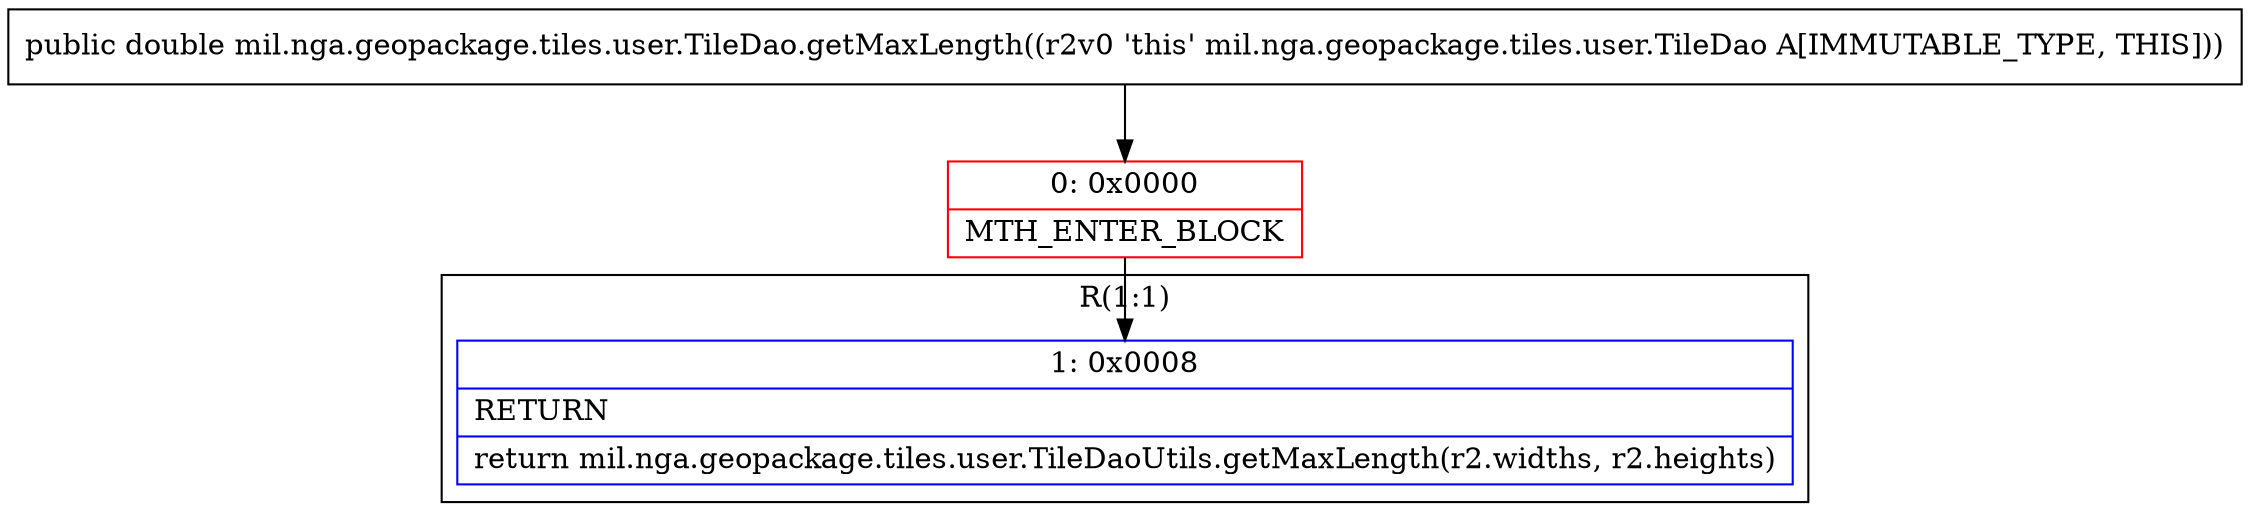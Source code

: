 digraph "CFG formil.nga.geopackage.tiles.user.TileDao.getMaxLength()D" {
subgraph cluster_Region_1999692251 {
label = "R(1:1)";
node [shape=record,color=blue];
Node_1 [shape=record,label="{1\:\ 0x0008|RETURN\l|return mil.nga.geopackage.tiles.user.TileDaoUtils.getMaxLength(r2.widths, r2.heights)\l}"];
}
Node_0 [shape=record,color=red,label="{0\:\ 0x0000|MTH_ENTER_BLOCK\l}"];
MethodNode[shape=record,label="{public double mil.nga.geopackage.tiles.user.TileDao.getMaxLength((r2v0 'this' mil.nga.geopackage.tiles.user.TileDao A[IMMUTABLE_TYPE, THIS])) }"];
MethodNode -> Node_0;
Node_0 -> Node_1;
}

